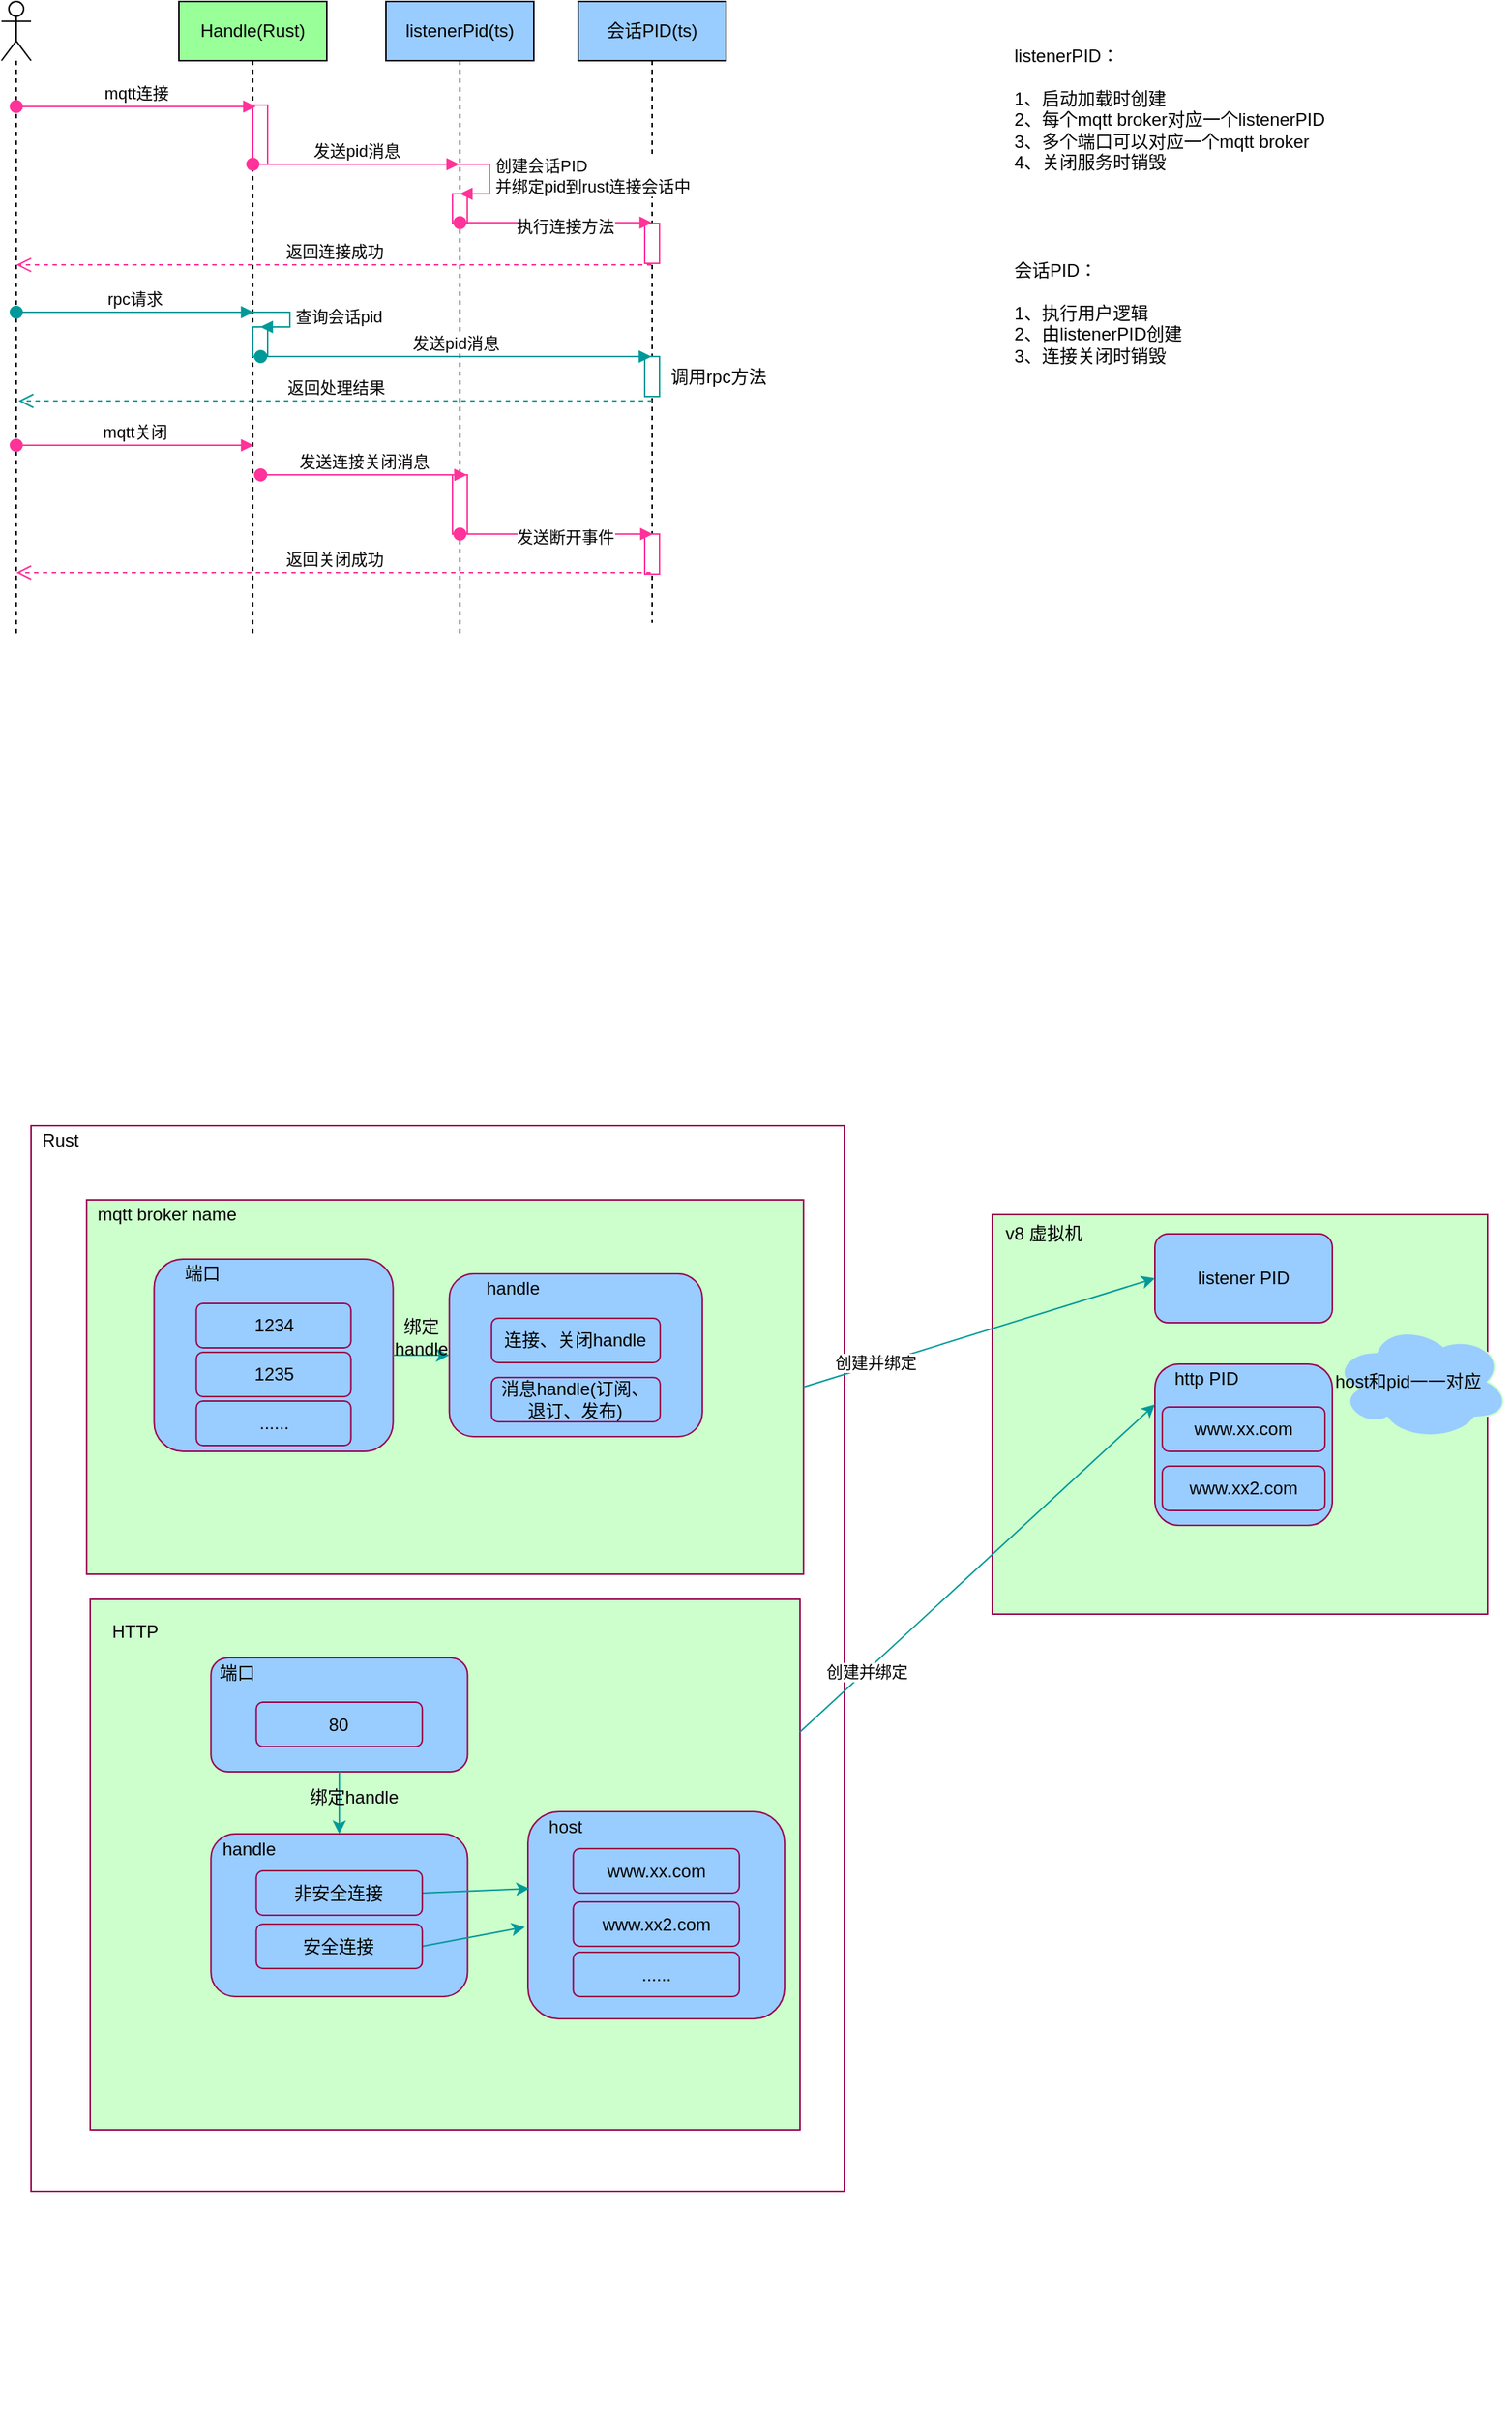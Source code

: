 <mxfile version="13.6.2" type="device"><diagram id="pmPuRcKCCLO84tvkmN7j" name="第 1 页"><mxGraphModel dx="1422" dy="822" grid="1" gridSize="10" guides="1" tooltips="1" connect="1" arrows="1" fold="1" page="1" pageScale="1" pageWidth="1169" pageHeight="827" math="0" shadow="0"><root><mxCell id="0"/><mxCell id="1" parent="0"/><mxCell id="l22Y3takjAlC5hfqm3Yb-30" value="listenerPid(ts)" style="shape=umlLifeline;perimeter=lifelinePerimeter;whiteSpace=wrap;html=1;container=1;collapsible=0;recursiveResize=0;outlineConnect=0;fillColor=#99CCFF;" parent="1" vertex="1"><mxGeometry x="480" y="130" width="100" height="430" as="geometry"/></mxCell><mxCell id="l22Y3takjAlC5hfqm3Yb-43" value="" style="html=1;points=[];perimeter=orthogonalPerimeter;strokeColor=#FF3399;" parent="l22Y3takjAlC5hfqm3Yb-30" vertex="1"><mxGeometry x="45" y="130" width="10" height="20" as="geometry"/></mxCell><mxCell id="l22Y3takjAlC5hfqm3Yb-58" value="" style="html=1;points=[];perimeter=orthogonalPerimeter;strokeColor=#FF3399;" parent="l22Y3takjAlC5hfqm3Yb-30" vertex="1"><mxGeometry x="45" y="320" width="10" height="40" as="geometry"/></mxCell><mxCell id="l22Y3takjAlC5hfqm3Yb-29" value="Handle(Rust)" style="shape=umlLifeline;perimeter=lifelinePerimeter;whiteSpace=wrap;html=1;container=1;collapsible=0;recursiveResize=0;outlineConnect=0;fillColor=#99FF99;" parent="1" vertex="1"><mxGeometry x="340" y="130" width="100" height="430" as="geometry"/></mxCell><mxCell id="l22Y3takjAlC5hfqm3Yb-35" value="" style="html=1;points=[];perimeter=orthogonalPerimeter;strokeColor=#FF3399;" parent="l22Y3takjAlC5hfqm3Yb-29" vertex="1"><mxGeometry x="50" y="70" width="10" height="40" as="geometry"/></mxCell><mxCell id="l22Y3takjAlC5hfqm3Yb-49" value="" style="html=1;points=[];perimeter=orthogonalPerimeter;strokeColor=#009999;" parent="l22Y3takjAlC5hfqm3Yb-29" vertex="1"><mxGeometry x="50" y="220" width="10" height="20" as="geometry"/></mxCell><mxCell id="l22Y3takjAlC5hfqm3Yb-50" value="查询会话pid" style="edgeStyle=orthogonalEdgeStyle;html=1;align=left;spacingLeft=2;endArrow=block;rounded=0;entryX=1;entryY=0;strokeColor=#009999;" parent="l22Y3takjAlC5hfqm3Yb-29" edge="1"><mxGeometry relative="1" as="geometry"><mxPoint x="50" y="210" as="sourcePoint"/><Array as="points"><mxPoint x="75" y="210"/><mxPoint x="75" y="220"/></Array><mxPoint x="55" y="220" as="targetPoint"/></mxGeometry></mxCell><mxCell id="l22Y3takjAlC5hfqm3Yb-31" value="会话PID(ts)" style="shape=umlLifeline;perimeter=lifelinePerimeter;whiteSpace=wrap;html=1;container=1;collapsible=0;recursiveResize=0;outlineConnect=0;fillColor=#99CCFF;" parent="1" vertex="1"><mxGeometry x="610" y="130" width="100" height="420" as="geometry"/></mxCell><mxCell id="l22Y3takjAlC5hfqm3Yb-46" value="" style="html=1;points=[];perimeter=orthogonalPerimeter;strokeColor=#FF3399;" parent="l22Y3takjAlC5hfqm3Yb-31" vertex="1"><mxGeometry x="45" y="150" width="10" height="27" as="geometry"/></mxCell><mxCell id="l22Y3takjAlC5hfqm3Yb-53" value="" style="html=1;points=[];perimeter=orthogonalPerimeter;strokeColor=#009999;" parent="l22Y3takjAlC5hfqm3Yb-31" vertex="1"><mxGeometry x="45" y="240" width="10" height="27" as="geometry"/></mxCell><mxCell id="f-hHdoRAjNakuGyIbDXU-3" value="" style="html=1;points=[];perimeter=orthogonalPerimeter;strokeColor=#FF3399;" vertex="1" parent="l22Y3takjAlC5hfqm3Yb-31"><mxGeometry x="45" y="360" width="10" height="27" as="geometry"/></mxCell><mxCell id="l22Y3takjAlC5hfqm3Yb-32" value="" style="shape=umlLifeline;participant=umlActor;perimeter=lifelinePerimeter;whiteSpace=wrap;html=1;container=1;collapsible=0;recursiveResize=0;verticalAlign=top;spacingTop=36;outlineConnect=0;" parent="1" vertex="1"><mxGeometry x="220" y="130" width="20" height="430" as="geometry"/></mxCell><mxCell id="l22Y3takjAlC5hfqm3Yb-34" value="mqtt连接" style="html=1;verticalAlign=bottom;startArrow=oval;endArrow=block;startSize=8;entryX=0.2;entryY=0.025;entryDx=0;entryDy=0;entryPerimeter=0;strokeColor=#FF3399;" parent="1" source="l22Y3takjAlC5hfqm3Yb-32" target="l22Y3takjAlC5hfqm3Yb-35" edge="1"><mxGeometry relative="1" as="geometry"><mxPoint x="350" y="200" as="sourcePoint"/></mxGeometry></mxCell><mxCell id="l22Y3takjAlC5hfqm3Yb-37" value="发送pid消息" style="html=1;verticalAlign=bottom;startArrow=oval;startFill=1;endArrow=block;startSize=8;strokeColor=#FF3399;" parent="1" target="l22Y3takjAlC5hfqm3Yb-30" edge="1"><mxGeometry width="60" relative="1" as="geometry"><mxPoint x="390" y="240" as="sourcePoint"/><mxPoint x="450" y="240" as="targetPoint"/></mxGeometry></mxCell><mxCell id="l22Y3takjAlC5hfqm3Yb-41" value="创建会话PID&lt;br&gt;并绑定pid到rust连接会话中" style="edgeStyle=orthogonalEdgeStyle;html=1;align=left;spacingLeft=2;endArrow=block;rounded=0;entryX=1;entryY=0;strokeColor=#FF3399;" parent="1" edge="1"><mxGeometry relative="1" as="geometry"><mxPoint x="525" y="240" as="sourcePoint"/><Array as="points"><mxPoint x="550" y="240"/></Array><mxPoint x="530" y="260" as="targetPoint"/></mxGeometry></mxCell><mxCell id="l22Y3takjAlC5hfqm3Yb-42" value="执行连接方法" style="html=1;verticalAlign=bottom;startArrow=oval;startFill=1;endArrow=block;startSize=8;strokeColor=#FF3399;" parent="1" source="l22Y3takjAlC5hfqm3Yb-30" edge="1"><mxGeometry x="0.081" y="-10" width="60" relative="1" as="geometry"><mxPoint x="535.25" y="279.5" as="sourcePoint"/><mxPoint x="660" y="279.5" as="targetPoint"/><mxPoint y="1" as="offset"/></mxGeometry></mxCell><mxCell id="l22Y3takjAlC5hfqm3Yb-45" value="返回连接成功" style="html=1;verticalAlign=bottom;endArrow=open;dashed=1;endSize=8;entryX=0.5;entryY=0.414;entryDx=0;entryDy=0;entryPerimeter=0;strokeColor=#FF3399;" parent="1" source="l22Y3takjAlC5hfqm3Yb-31" target="l22Y3takjAlC5hfqm3Yb-32" edge="1"><mxGeometry relative="1" as="geometry"><mxPoint x="660" y="306" as="sourcePoint"/><mxPoint x="580" y="306" as="targetPoint"/></mxGeometry></mxCell><mxCell id="l22Y3takjAlC5hfqm3Yb-47" value="rpc请求" style="html=1;verticalAlign=bottom;startArrow=oval;endArrow=block;startSize=8;entryX=0.5;entryY=0.23;entryDx=0;entryDy=0;entryPerimeter=0;strokeColor=#009999;" parent="1" edge="1"><mxGeometry relative="1" as="geometry"><mxPoint x="230" y="340" as="sourcePoint"/><mxPoint x="390.5" y="340" as="targetPoint"/></mxGeometry></mxCell><mxCell id="l22Y3takjAlC5hfqm3Yb-48" value="发送pid消息" style="html=1;verticalAlign=bottom;startArrow=oval;startFill=1;endArrow=block;startSize=8;strokeColor=#009999;" parent="1" target="l22Y3takjAlC5hfqm3Yb-31" edge="1"><mxGeometry width="60" relative="1" as="geometry"><mxPoint x="395.25" y="370" as="sourcePoint"/><mxPoint x="534.75" y="370" as="targetPoint"/></mxGeometry></mxCell><mxCell id="l22Y3takjAlC5hfqm3Yb-55" value="返回处理结果" style="html=1;verticalAlign=bottom;endArrow=open;dashed=1;endSize=8;entryX=0.55;entryY=0.59;entryDx=0;entryDy=0;entryPerimeter=0;strokeColor=#009999;" parent="1" edge="1"><mxGeometry relative="1" as="geometry"><mxPoint x="660" y="400" as="sourcePoint"/><mxPoint x="231.5" y="400" as="targetPoint"/></mxGeometry></mxCell><mxCell id="l22Y3takjAlC5hfqm3Yb-56" value="mqtt关闭" style="html=1;verticalAlign=bottom;startArrow=oval;endArrow=block;startSize=8;entryX=0.5;entryY=0.23;entryDx=0;entryDy=0;entryPerimeter=0;strokeColor=#FF3399;" parent="1" edge="1"><mxGeometry relative="1" as="geometry"><mxPoint x="230" y="430" as="sourcePoint"/><mxPoint x="390.5" y="430" as="targetPoint"/></mxGeometry></mxCell><mxCell id="l22Y3takjAlC5hfqm3Yb-57" value="发送连接关闭消息" style="html=1;verticalAlign=bottom;startArrow=oval;startFill=1;endArrow=block;startSize=8;strokeColor=#FF3399;" parent="1" edge="1"><mxGeometry width="60" relative="1" as="geometry"><mxPoint x="395.25" y="450" as="sourcePoint"/><mxPoint x="534.75" y="450" as="targetPoint"/></mxGeometry></mxCell><mxCell id="l22Y3takjAlC5hfqm3Yb-60" value="返回关闭成功" style="html=1;verticalAlign=bottom;endArrow=open;dashed=1;endSize=8;exitX=0.4;exitY=0.963;exitDx=0;exitDy=0;exitPerimeter=0;strokeColor=#FF3399;" parent="1" source="f-hHdoRAjNakuGyIbDXU-3" target="l22Y3takjAlC5hfqm3Yb-32" edge="1"><mxGeometry relative="1" as="geometry"><mxPoint x="530" y="500" as="sourcePoint"/><mxPoint x="230" y="500" as="targetPoint"/></mxGeometry></mxCell><mxCell id="f-hHdoRAjNakuGyIbDXU-1" value="调用rpc方法" style="text;html=1;strokeColor=none;fillColor=none;align=center;verticalAlign=middle;whiteSpace=wrap;rounded=0;" vertex="1" parent="1"><mxGeometry x="670" y="374" width="70" height="20" as="geometry"/></mxCell><mxCell id="f-hHdoRAjNakuGyIbDXU-4" value="发送断开事件" style="html=1;verticalAlign=bottom;startArrow=oval;startFill=1;endArrow=block;startSize=8;strokeColor=#FF3399;" edge="1" parent="1" source="l22Y3takjAlC5hfqm3Yb-30"><mxGeometry x="0.081" y="-10" width="60" relative="1" as="geometry"><mxPoint x="550" y="490" as="sourcePoint"/><mxPoint x="660.5" y="490" as="targetPoint"/><mxPoint y="1" as="offset"/></mxGeometry></mxCell><mxCell id="f-hHdoRAjNakuGyIbDXU-5" value="会话PID：&lt;br&gt;&lt;br&gt;1、执行用户逻辑&lt;br&gt;2、由listenerPID创建&lt;br&gt;3、连接关闭时销毁" style="text;strokeColor=none;fillColor=none;spacing=5;spacingTop=0;overflow=hidden;rounded=0;align=left;verticalAlign=top;horizontal=1;html=1;whiteSpace=wrap;" vertex="1" parent="1"><mxGeometry x="900" y="295" width="190" height="90" as="geometry"/></mxCell><mxCell id="f-hHdoRAjNakuGyIbDXU-6" value="listenerPID：&lt;br&gt;&lt;br&gt;1、启动加载时创建&lt;br&gt;2、每个mqtt&amp;nbsp;broker对应一个listenerPID&lt;br&gt;3、多个端口可以对应一个mqtt broker&lt;br&gt;4、关闭服务时销毁" style="text;strokeColor=none;fillColor=none;spacing=5;spacingTop=0;overflow=hidden;rounded=0;align=left;verticalAlign=top;horizontal=1;html=1;whiteSpace=wrap;" vertex="1" parent="1"><mxGeometry x="900" y="150" width="220" height="110" as="geometry"/></mxCell><mxCell id="f-hHdoRAjNakuGyIbDXU-74" value="" style="group;" vertex="1" connectable="0" parent="1"><mxGeometry x="270" y="940" width="520" height="823" as="geometry"/></mxCell><mxCell id="f-hHdoRAjNakuGyIbDXU-53" value="" style="rounded=0;whiteSpace=wrap;html=1;strokeColor=#99004D;align=left;" vertex="1" parent="f-hHdoRAjNakuGyIbDXU-74"><mxGeometry x="-30" y="-50" width="550" height="720" as="geometry"/></mxCell><mxCell id="f-hHdoRAjNakuGyIbDXU-30" value="" style="rounded=0;whiteSpace=wrap;html=1;strokeColor=#99004D;align=left;fillColor=#CCFFCC;" vertex="1" parent="f-hHdoRAjNakuGyIbDXU-74"><mxGeometry x="7.609" width="484.791" height="253" as="geometry"/></mxCell><mxCell id="f-hHdoRAjNakuGyIbDXU-15" value="" style="rounded=1;whiteSpace=wrap;html=1;strokeColor=#99004D;fillColor=#99CCFF;align=center;" vertex="1" parent="f-hHdoRAjNakuGyIbDXU-74"><mxGeometry x="53.232" y="40" width="161.597" height="130" as="geometry"/></mxCell><mxCell id="f-hHdoRAjNakuGyIbDXU-16" value="端口" style="text;html=1;strokeColor=none;fillColor=none;align=center;verticalAlign=middle;whiteSpace=wrap;rounded=0;" vertex="1" parent="f-hHdoRAjNakuGyIbDXU-74"><mxGeometry x="47.529" y="40" width="76.046" height="20" as="geometry"/></mxCell><mxCell id="f-hHdoRAjNakuGyIbDXU-17" value="1234" style="rounded=1;whiteSpace=wrap;html=1;strokeColor=#99004D;fillColor=#99CCFF;align=center;" vertex="1" parent="f-hHdoRAjNakuGyIbDXU-74"><mxGeometry x="81.749" y="70" width="104.563" height="30" as="geometry"/></mxCell><mxCell id="f-hHdoRAjNakuGyIbDXU-18" value="1235" style="rounded=1;whiteSpace=wrap;html=1;strokeColor=#99004D;fillColor=#99CCFF;align=center;" vertex="1" parent="f-hHdoRAjNakuGyIbDXU-74"><mxGeometry x="81.749" y="103" width="104.563" height="30" as="geometry"/></mxCell><mxCell id="f-hHdoRAjNakuGyIbDXU-19" value="......" style="rounded=1;whiteSpace=wrap;html=1;strokeColor=#99004D;fillColor=#99CCFF;align=center;" vertex="1" parent="f-hHdoRAjNakuGyIbDXU-74"><mxGeometry x="81.749" y="136" width="104.563" height="30" as="geometry"/></mxCell><mxCell id="f-hHdoRAjNakuGyIbDXU-23" value="" style="rounded=1;whiteSpace=wrap;html=1;strokeColor=#99004D;fillColor=#99CCFF;align=center;" vertex="1" parent="f-hHdoRAjNakuGyIbDXU-74"><mxGeometry x="252.852" y="50" width="171.103" height="110" as="geometry"/></mxCell><mxCell id="f-hHdoRAjNakuGyIbDXU-73" style="edgeStyle=none;rounded=0;orthogonalLoop=1;jettySize=auto;html=1;exitX=1;exitY=0.5;exitDx=0;exitDy=0;entryX=0;entryY=0.5;entryDx=0;entryDy=0;strokeColor=#009999;" edge="1" parent="f-hHdoRAjNakuGyIbDXU-74" source="f-hHdoRAjNakuGyIbDXU-15" target="f-hHdoRAjNakuGyIbDXU-23"><mxGeometry relative="1" as="geometry"/></mxCell><mxCell id="f-hHdoRAjNakuGyIbDXU-24" value="handle" style="text;html=1;strokeColor=none;fillColor=none;align=center;verticalAlign=middle;whiteSpace=wrap;rounded=0;" vertex="1" parent="f-hHdoRAjNakuGyIbDXU-74"><mxGeometry x="276.616" y="50" width="38.023" height="20" as="geometry"/></mxCell><mxCell id="f-hHdoRAjNakuGyIbDXU-25" value="连接、关闭handle" style="rounded=1;whiteSpace=wrap;html=1;strokeColor=#99004D;fillColor=#99CCFF;align=center;" vertex="1" parent="f-hHdoRAjNakuGyIbDXU-74"><mxGeometry x="281.369" y="80" width="114.068" height="30" as="geometry"/></mxCell><mxCell id="f-hHdoRAjNakuGyIbDXU-26" value="消息handle(订阅、退订、发布)" style="rounded=1;whiteSpace=wrap;html=1;strokeColor=#99004D;fillColor=#99CCFF;align=center;" vertex="1" parent="f-hHdoRAjNakuGyIbDXU-74"><mxGeometry x="281.369" y="120" width="114.068" height="30" as="geometry"/></mxCell><mxCell id="f-hHdoRAjNakuGyIbDXU-29" value="绑定handle" style="text;html=1;strokeColor=none;fillColor=none;align=center;verticalAlign=middle;whiteSpace=wrap;rounded=0;" vertex="1" parent="f-hHdoRAjNakuGyIbDXU-74"><mxGeometry x="214.828" y="83" width="38.023" height="20" as="geometry"/></mxCell><mxCell id="f-hHdoRAjNakuGyIbDXU-31" value="mqtt broker name" style="text;html=1;strokeColor=none;fillColor=none;align=center;verticalAlign=middle;whiteSpace=wrap;rounded=0;" vertex="1" parent="f-hHdoRAjNakuGyIbDXU-74"><mxGeometry width="123.574" height="20" as="geometry"/></mxCell><mxCell id="f-hHdoRAjNakuGyIbDXU-75" value="" style="group" vertex="1" connectable="0" parent="1"><mxGeometry x="890" y="950" width="350" height="270" as="geometry"/></mxCell><mxCell id="f-hHdoRAjNakuGyIbDXU-10" value="" style="rounded=0;whiteSpace=wrap;html=1;strokeColor=#99004D;align=left;fillColor=#CCFFCC;" vertex="1" parent="f-hHdoRAjNakuGyIbDXU-75"><mxGeometry width="335" height="270" as="geometry"/></mxCell><mxCell id="f-hHdoRAjNakuGyIbDXU-7" value="listener PID" style="rounded=1;whiteSpace=wrap;html=1;strokeColor=#99004D;fillColor=#99CCFF;align=center;" vertex="1" parent="f-hHdoRAjNakuGyIbDXU-75"><mxGeometry x="110" y="13" width="120" height="60" as="geometry"/></mxCell><mxCell id="f-hHdoRAjNakuGyIbDXU-9" value="" style="rounded=1;whiteSpace=wrap;html=1;strokeColor=#99004D;fillColor=#99CCFF;align=center;" vertex="1" parent="f-hHdoRAjNakuGyIbDXU-75"><mxGeometry x="110" y="101" width="120" height="109" as="geometry"/></mxCell><mxCell id="f-hHdoRAjNakuGyIbDXU-11" value="v8 虚拟机" style="text;html=1;strokeColor=none;fillColor=none;align=center;verticalAlign=middle;whiteSpace=wrap;rounded=0;" vertex="1" parent="f-hHdoRAjNakuGyIbDXU-75"><mxGeometry y="3" width="70" height="20" as="geometry"/></mxCell><mxCell id="f-hHdoRAjNakuGyIbDXU-44" value="http PID" style="text;html=1;strokeColor=none;fillColor=none;align=center;verticalAlign=middle;whiteSpace=wrap;rounded=0;" vertex="1" parent="f-hHdoRAjNakuGyIbDXU-75"><mxGeometry x="110" y="101" width="70" height="20" as="geometry"/></mxCell><mxCell id="f-hHdoRAjNakuGyIbDXU-45" value="www.xx.com" style="rounded=1;whiteSpace=wrap;html=1;strokeColor=#99004D;fillColor=#99CCFF;align=center;" vertex="1" parent="f-hHdoRAjNakuGyIbDXU-75"><mxGeometry x="115" y="130" width="110" height="30" as="geometry"/></mxCell><mxCell id="f-hHdoRAjNakuGyIbDXU-46" value="www.xx2.com" style="rounded=1;whiteSpace=wrap;html=1;strokeColor=#99004D;fillColor=#99CCFF;align=center;" vertex="1" parent="f-hHdoRAjNakuGyIbDXU-75"><mxGeometry x="115" y="170" width="110" height="30" as="geometry"/></mxCell><mxCell id="f-hHdoRAjNakuGyIbDXU-51" value="&lt;span&gt;host和pid一一对应&lt;/span&gt;" style="ellipse;shape=cloud;whiteSpace=wrap;html=1;strokeColor=#CCFFCC;fillColor=#99CCFF;align=left;" vertex="1" parent="f-hHdoRAjNakuGyIbDXU-75"><mxGeometry x="230" y="73" width="120" height="80" as="geometry"/></mxCell><mxCell id="f-hHdoRAjNakuGyIbDXU-79" value="" style="group" vertex="1" connectable="0" parent="1"><mxGeometry x="280" y="1210" width="490" height="358.5" as="geometry"/></mxCell><mxCell id="f-hHdoRAjNakuGyIbDXU-32" value="" style="rounded=0;whiteSpace=wrap;html=1;strokeColor=#99004D;align=left;fillColor=#CCFFCC;" vertex="1" parent="f-hHdoRAjNakuGyIbDXU-79"><mxGeometry width="480" height="358.5" as="geometry"/></mxCell><mxCell id="f-hHdoRAjNakuGyIbDXU-34" value="" style="rounded=1;whiteSpace=wrap;html=1;strokeColor=#99004D;fillColor=#99CCFF;align=center;" vertex="1" parent="f-hHdoRAjNakuGyIbDXU-79"><mxGeometry x="81.667" y="39.5" width="173.542" height="77" as="geometry"/></mxCell><mxCell id="f-hHdoRAjNakuGyIbDXU-35" value="端口" style="text;html=1;strokeColor=none;fillColor=none;align=center;verticalAlign=middle;whiteSpace=wrap;rounded=0;" vertex="1" parent="f-hHdoRAjNakuGyIbDXU-79"><mxGeometry x="75.542" y="39.5" width="46.958" height="20" as="geometry"/></mxCell><mxCell id="f-hHdoRAjNakuGyIbDXU-36" value="80" style="rounded=1;whiteSpace=wrap;html=1;strokeColor=#99004D;fillColor=#99CCFF;align=center;" vertex="1" parent="f-hHdoRAjNakuGyIbDXU-79"><mxGeometry x="112.292" y="69.5" width="112.292" height="30" as="geometry"/></mxCell><mxCell id="f-hHdoRAjNakuGyIbDXU-39" value="" style="rounded=1;whiteSpace=wrap;html=1;strokeColor=#99004D;fillColor=#99CCFF;align=center;" vertex="1" parent="f-hHdoRAjNakuGyIbDXU-79"><mxGeometry x="296.042" y="143.5" width="173.542" height="140" as="geometry"/></mxCell><mxCell id="f-hHdoRAjNakuGyIbDXU-40" value="www.xx.com" style="rounded=1;whiteSpace=wrap;html=1;strokeColor=#99004D;fillColor=#99CCFF;align=center;" vertex="1" parent="f-hHdoRAjNakuGyIbDXU-79"><mxGeometry x="326.667" y="168.5" width="112.292" height="30" as="geometry"/></mxCell><mxCell id="f-hHdoRAjNakuGyIbDXU-41" value="host" style="text;html=1;strokeColor=none;fillColor=none;align=center;verticalAlign=middle;whiteSpace=wrap;rounded=0;" vertex="1" parent="f-hHdoRAjNakuGyIbDXU-79"><mxGeometry x="296.042" y="143.5" width="51.042" height="20" as="geometry"/></mxCell><mxCell id="f-hHdoRAjNakuGyIbDXU-42" value="www.xx2.com" style="rounded=1;whiteSpace=wrap;html=1;strokeColor=#99004D;fillColor=#99CCFF;align=center;" vertex="1" parent="f-hHdoRAjNakuGyIbDXU-79"><mxGeometry x="326.667" y="204.5" width="112.292" height="30" as="geometry"/></mxCell><mxCell id="f-hHdoRAjNakuGyIbDXU-43" value="......" style="rounded=1;whiteSpace=wrap;html=1;strokeColor=#99004D;fillColor=#99CCFF;align=center;" vertex="1" parent="f-hHdoRAjNakuGyIbDXU-79"><mxGeometry x="326.667" y="238.5" width="112.292" height="30" as="geometry"/></mxCell><mxCell id="f-hHdoRAjNakuGyIbDXU-60" value="" style="rounded=1;whiteSpace=wrap;html=1;strokeColor=#99004D;fillColor=#99CCFF;align=center;" vertex="1" parent="f-hHdoRAjNakuGyIbDXU-79"><mxGeometry x="81.667" y="158.5" width="173.542" height="110" as="geometry"/></mxCell><mxCell id="f-hHdoRAjNakuGyIbDXU-66" style="edgeStyle=none;rounded=0;orthogonalLoop=1;jettySize=auto;html=1;exitX=0.5;exitY=1;exitDx=0;exitDy=0;entryX=0.5;entryY=0;entryDx=0;entryDy=0;strokeColor=#009999;" edge="1" parent="f-hHdoRAjNakuGyIbDXU-79" source="f-hHdoRAjNakuGyIbDXU-34" target="f-hHdoRAjNakuGyIbDXU-60"><mxGeometry relative="1" as="geometry"/></mxCell><mxCell id="f-hHdoRAjNakuGyIbDXU-77" style="edgeStyle=none;rounded=0;orthogonalLoop=1;jettySize=auto;html=1;exitX=1;exitY=0.5;exitDx=0;exitDy=0;entryX=0.006;entryY=0.371;entryDx=0;entryDy=0;entryPerimeter=0;strokeColor=#009999;" edge="1" parent="f-hHdoRAjNakuGyIbDXU-79" source="f-hHdoRAjNakuGyIbDXU-61" target="f-hHdoRAjNakuGyIbDXU-39"><mxGeometry relative="1" as="geometry"/></mxCell><mxCell id="f-hHdoRAjNakuGyIbDXU-61" value="非安全连接" style="rounded=1;whiteSpace=wrap;html=1;strokeColor=#99004D;fillColor=#99CCFF;align=center;" vertex="1" parent="f-hHdoRAjNakuGyIbDXU-79"><mxGeometry x="112.292" y="183.5" width="112.292" height="30" as="geometry"/></mxCell><mxCell id="f-hHdoRAjNakuGyIbDXU-62" value="handle" style="text;html=1;strokeColor=none;fillColor=none;align=center;verticalAlign=middle;whiteSpace=wrap;rounded=0;" vertex="1" parent="f-hHdoRAjNakuGyIbDXU-79"><mxGeometry x="81.667" y="158.5" width="51.042" height="20" as="geometry"/></mxCell><mxCell id="f-hHdoRAjNakuGyIbDXU-78" style="edgeStyle=none;rounded=0;orthogonalLoop=1;jettySize=auto;html=1;exitX=1;exitY=0.5;exitDx=0;exitDy=0;entryX=-0.012;entryY=0.557;entryDx=0;entryDy=0;entryPerimeter=0;strokeColor=#009999;" edge="1" parent="f-hHdoRAjNakuGyIbDXU-79" source="f-hHdoRAjNakuGyIbDXU-63" target="f-hHdoRAjNakuGyIbDXU-39"><mxGeometry relative="1" as="geometry"/></mxCell><mxCell id="f-hHdoRAjNakuGyIbDXU-63" value="安全连接" style="rounded=1;whiteSpace=wrap;html=1;strokeColor=#99004D;fillColor=#99CCFF;align=center;" vertex="1" parent="f-hHdoRAjNakuGyIbDXU-79"><mxGeometry x="112.292" y="219.5" width="112.292" height="30" as="geometry"/></mxCell><mxCell id="f-hHdoRAjNakuGyIbDXU-67" value="绑定handle" style="text;html=1;strokeColor=none;fillColor=none;align=center;verticalAlign=middle;whiteSpace=wrap;rounded=0;" vertex="1" parent="f-hHdoRAjNakuGyIbDXU-79"><mxGeometry x="142.917" y="123.5" width="71.458" height="20" as="geometry"/></mxCell><mxCell id="f-hHdoRAjNakuGyIbDXU-33" value="HTTP" style="text;html=1;strokeColor=none;fillColor=none;align=center;verticalAlign=middle;whiteSpace=wrap;rounded=0;" vertex="1" parent="f-hHdoRAjNakuGyIbDXU-79"><mxGeometry x="10.208" y="7.34" width="40.833" height="28.323" as="geometry"/></mxCell><mxCell id="f-hHdoRAjNakuGyIbDXU-80" style="edgeStyle=none;rounded=0;orthogonalLoop=1;jettySize=auto;html=1;exitX=1;exitY=0.5;exitDx=0;exitDy=0;entryX=0;entryY=0.5;entryDx=0;entryDy=0;strokeColor=#009999;" edge="1" parent="1" source="f-hHdoRAjNakuGyIbDXU-30" target="f-hHdoRAjNakuGyIbDXU-7"><mxGeometry relative="1" as="geometry"/></mxCell><mxCell id="f-hHdoRAjNakuGyIbDXU-82" value="创建并绑定" style="edgeLabel;html=1;align=center;verticalAlign=middle;resizable=0;points=[];" vertex="1" connectable="0" parent="f-hHdoRAjNakuGyIbDXU-80"><mxGeometry x="-0.585" y="2" relative="1" as="geometry"><mxPoint as="offset"/></mxGeometry></mxCell><mxCell id="f-hHdoRAjNakuGyIbDXU-81" style="edgeStyle=none;rounded=0;orthogonalLoop=1;jettySize=auto;html=1;exitX=1;exitY=0.25;exitDx=0;exitDy=0;entryX=0;entryY=0.25;entryDx=0;entryDy=0;strokeColor=#009999;" edge="1" parent="1" source="f-hHdoRAjNakuGyIbDXU-32" target="f-hHdoRAjNakuGyIbDXU-9"><mxGeometry relative="1" as="geometry"/></mxCell><mxCell id="f-hHdoRAjNakuGyIbDXU-83" value="创建并绑定" style="edgeLabel;html=1;align=center;verticalAlign=middle;resizable=0;points=[];" vertex="1" connectable="0" parent="f-hHdoRAjNakuGyIbDXU-81"><mxGeometry x="-0.625" relative="1" as="geometry"><mxPoint as="offset"/></mxGeometry></mxCell><mxCell id="f-hHdoRAjNakuGyIbDXU-54" value="Rust" style="text;html=1;strokeColor=none;fillColor=none;align=center;verticalAlign=middle;whiteSpace=wrap;rounded=0;" vertex="1" parent="1"><mxGeometry x="240" y="890" width="40" height="20" as="geometry"/></mxCell></root></mxGraphModel></diagram></mxfile>
